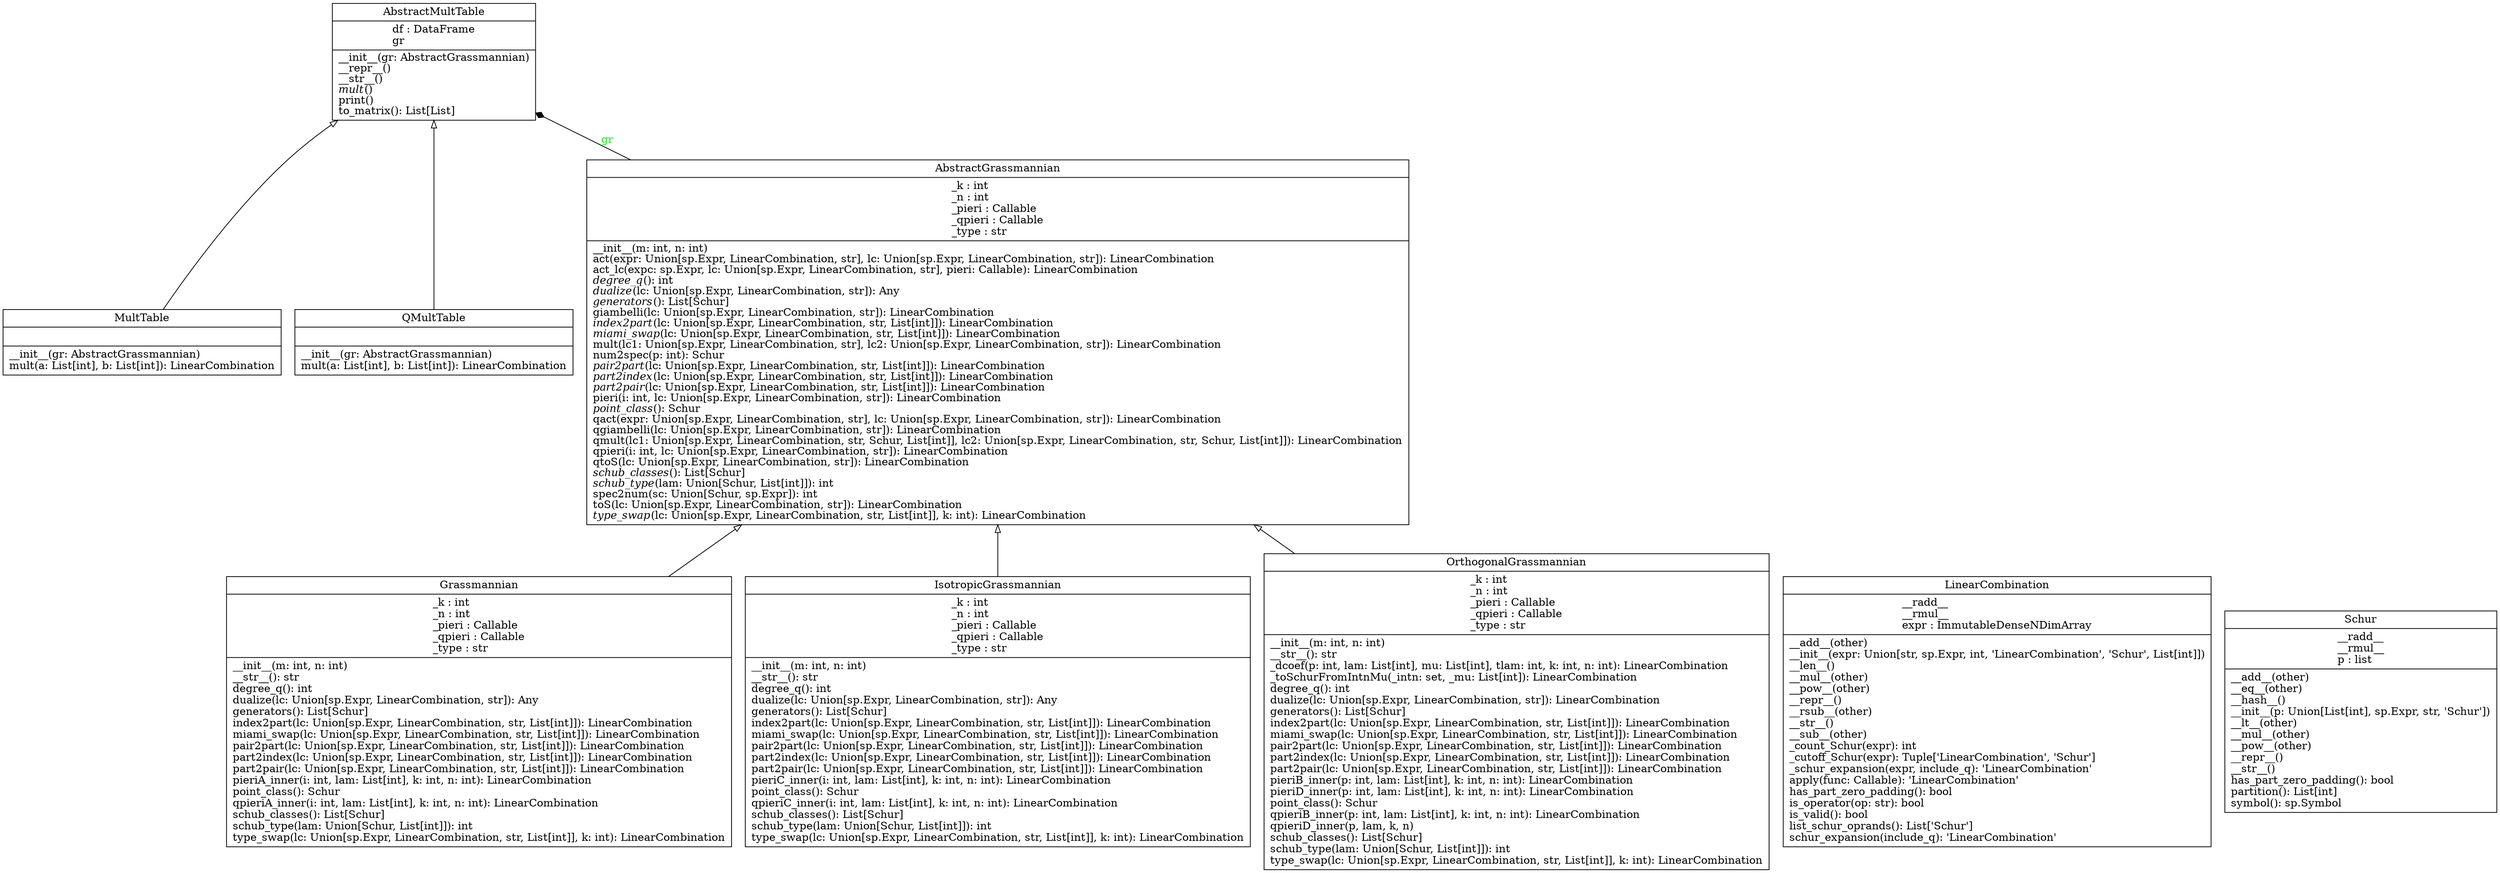digraph "classes_schubertpy" {
rankdir=BT
charset="utf-8"
"schubertpy.schubertpy.abstract_grassmannian.AbstractGrassmannian" [color="black", fontcolor="black", label=<{AbstractGrassmannian|_k : int<br ALIGN="LEFT"/>_n : int<br ALIGN="LEFT"/>_pieri : Callable<br ALIGN="LEFT"/>_qpieri : Callable<br ALIGN="LEFT"/>_type : str<br ALIGN="LEFT"/>|__init__(m: int, n: int)<br ALIGN="LEFT"/>act(expr: Union[sp.Expr, LinearCombination, str], lc: Union[sp.Expr, LinearCombination, str]): LinearCombination<br ALIGN="LEFT"/>act_lc(expc: sp.Expr, lc: Union[sp.Expr, LinearCombination, str], pieri: Callable): LinearCombination<br ALIGN="LEFT"/><I>degree_q</I>(): int<br ALIGN="LEFT"/><I>dualize</I>(lc: Union[sp.Expr, LinearCombination, str]): Any<br ALIGN="LEFT"/><I>generators</I>(): List[Schur]<br ALIGN="LEFT"/>giambelli(lc: Union[sp.Expr, LinearCombination, str]): LinearCombination<br ALIGN="LEFT"/><I>index2part</I>(lc: Union[sp.Expr, LinearCombination, str, List[int]]): LinearCombination<br ALIGN="LEFT"/><I>miami_swap</I>(lc: Union[sp.Expr, LinearCombination, str, List[int]]): LinearCombination<br ALIGN="LEFT"/>mult(lc1: Union[sp.Expr, LinearCombination, str], lc2: Union[sp.Expr, LinearCombination, str]): LinearCombination<br ALIGN="LEFT"/>num2spec(p: int): Schur<br ALIGN="LEFT"/><I>pair2part</I>(lc: Union[sp.Expr, LinearCombination, str, List[int]]): LinearCombination<br ALIGN="LEFT"/><I>part2index</I>(lc: Union[sp.Expr, LinearCombination, str, List[int]]): LinearCombination<br ALIGN="LEFT"/><I>part2pair</I>(lc: Union[sp.Expr, LinearCombination, str, List[int]]): LinearCombination<br ALIGN="LEFT"/>pieri(i: int, lc: Union[sp.Expr, LinearCombination, str]): LinearCombination<br ALIGN="LEFT"/><I>point_class</I>(): Schur<br ALIGN="LEFT"/>qact(expr: Union[sp.Expr, LinearCombination, str], lc: Union[sp.Expr, LinearCombination, str]): LinearCombination<br ALIGN="LEFT"/>qgiambelli(lc: Union[sp.Expr, LinearCombination, str]): LinearCombination<br ALIGN="LEFT"/>qmult(lc1: Union[sp.Expr, LinearCombination, str, Schur, List[int]], lc2: Union[sp.Expr, LinearCombination, str, Schur, List[int]]): LinearCombination<br ALIGN="LEFT"/>qpieri(i: int, lc: Union[sp.Expr, LinearCombination, str]): LinearCombination<br ALIGN="LEFT"/>qtoS(lc: Union[sp.Expr, LinearCombination, str]): LinearCombination<br ALIGN="LEFT"/><I>schub_classes</I>(): List[Schur]<br ALIGN="LEFT"/><I>schub_type</I>(lam: Union[Schur, List[int]]): int<br ALIGN="LEFT"/>spec2num(sc: Union[Schur, sp.Expr]): int<br ALIGN="LEFT"/>toS(lc: Union[sp.Expr, LinearCombination, str]): LinearCombination<br ALIGN="LEFT"/><I>type_swap</I>(lc: Union[sp.Expr, LinearCombination, str, List[int]], k: int): LinearCombination<br ALIGN="LEFT"/>}>, shape="record", style="solid"];
"schubertpy.schubertpy.mult_table.AbstractMultTable" [color="black", fontcolor="black", label=<{AbstractMultTable|df : DataFrame<br ALIGN="LEFT"/>gr<br ALIGN="LEFT"/>|__init__(gr: AbstractGrassmannian)<br ALIGN="LEFT"/>__repr__()<br ALIGN="LEFT"/>__str__()<br ALIGN="LEFT"/><I>mult</I>()<br ALIGN="LEFT"/>print()<br ALIGN="LEFT"/>to_matrix(): List[List]<br ALIGN="LEFT"/>}>, shape="record", style="solid"];
"schubertpy.schubertpy.grassmannian.Grassmannian" [color="black", fontcolor="black", label=<{Grassmannian|_k : int<br ALIGN="LEFT"/>_n : int<br ALIGN="LEFT"/>_pieri : Callable<br ALIGN="LEFT"/>_qpieri : Callable<br ALIGN="LEFT"/>_type : str<br ALIGN="LEFT"/>|__init__(m: int, n: int)<br ALIGN="LEFT"/>__str__(): str<br ALIGN="LEFT"/>degree_q(): int<br ALIGN="LEFT"/>dualize(lc: Union[sp.Expr, LinearCombination, str]): Any<br ALIGN="LEFT"/>generators(): List[Schur]<br ALIGN="LEFT"/>index2part(lc: Union[sp.Expr, LinearCombination, str, List[int]]): LinearCombination<br ALIGN="LEFT"/>miami_swap(lc: Union[sp.Expr, LinearCombination, str, List[int]]): LinearCombination<br ALIGN="LEFT"/>pair2part(lc: Union[sp.Expr, LinearCombination, str, List[int]]): LinearCombination<br ALIGN="LEFT"/>part2index(lc: Union[sp.Expr, LinearCombination, str, List[int]]): LinearCombination<br ALIGN="LEFT"/>part2pair(lc: Union[sp.Expr, LinearCombination, str, List[int]]): LinearCombination<br ALIGN="LEFT"/>pieriA_inner(i: int, lam: List[int], k: int, n: int): LinearCombination<br ALIGN="LEFT"/>point_class(): Schur<br ALIGN="LEFT"/>qpieriA_inner(i: int, lam: List[int], k: int, n: int): LinearCombination<br ALIGN="LEFT"/>schub_classes(): List[Schur]<br ALIGN="LEFT"/>schub_type(lam: Union[Schur, List[int]]): int<br ALIGN="LEFT"/>type_swap(lc: Union[sp.Expr, LinearCombination, str, List[int]], k: int): LinearCombination<br ALIGN="LEFT"/>}>, shape="record", style="solid"];
"schubertpy.schubertpy.isotropic_grassmannian.IsotropicGrassmannian" [color="black", fontcolor="black", label=<{IsotropicGrassmannian|_k : int<br ALIGN="LEFT"/>_n : int<br ALIGN="LEFT"/>_pieri : Callable<br ALIGN="LEFT"/>_qpieri : Callable<br ALIGN="LEFT"/>_type : str<br ALIGN="LEFT"/>|__init__(m: int, n: int)<br ALIGN="LEFT"/>__str__(): str<br ALIGN="LEFT"/>degree_q(): int<br ALIGN="LEFT"/>dualize(lc: Union[sp.Expr, LinearCombination, str]): Any<br ALIGN="LEFT"/>generators(): List[Schur]<br ALIGN="LEFT"/>index2part(lc: Union[sp.Expr, LinearCombination, str, List[int]]): LinearCombination<br ALIGN="LEFT"/>miami_swap(lc: Union[sp.Expr, LinearCombination, str, List[int]]): LinearCombination<br ALIGN="LEFT"/>pair2part(lc: Union[sp.Expr, LinearCombination, str, List[int]]): LinearCombination<br ALIGN="LEFT"/>part2index(lc: Union[sp.Expr, LinearCombination, str, List[int]]): LinearCombination<br ALIGN="LEFT"/>part2pair(lc: Union[sp.Expr, LinearCombination, str, List[int]]): LinearCombination<br ALIGN="LEFT"/>pieriC_inner(i: int, lam: List[int], k: int, n: int): LinearCombination<br ALIGN="LEFT"/>point_class(): Schur<br ALIGN="LEFT"/>qpieriC_inner(i: int, lam: List[int], k: int, n: int): LinearCombination<br ALIGN="LEFT"/>schub_classes(): List[Schur]<br ALIGN="LEFT"/>schub_type(lam: Union[Schur, List[int]]): int<br ALIGN="LEFT"/>type_swap(lc: Union[sp.Expr, LinearCombination, str, List[int]], k: int): LinearCombination<br ALIGN="LEFT"/>}>, shape="record", style="solid"];
"schubertpy.schubertpy.lc.LinearCombination" [color="black", fontcolor="black", label=<{LinearCombination|__radd__<br ALIGN="LEFT"/>__rmul__<br ALIGN="LEFT"/>expr : ImmutableDenseNDimArray<br ALIGN="LEFT"/>|__add__(other)<br ALIGN="LEFT"/>__init__(expr: Union[str, sp.Expr, int, 'LinearCombination', 'Schur', List[int]])<br ALIGN="LEFT"/>__len__()<br ALIGN="LEFT"/>__mul__(other)<br ALIGN="LEFT"/>__pow__(other)<br ALIGN="LEFT"/>__repr__()<br ALIGN="LEFT"/>__rsub__(other)<br ALIGN="LEFT"/>__str__()<br ALIGN="LEFT"/>__sub__(other)<br ALIGN="LEFT"/>_count_Schur(expr): int<br ALIGN="LEFT"/>_cutoff_Schur(expr): Tuple['LinearCombination', 'Schur']<br ALIGN="LEFT"/>_schur_expansion(expr, include_q): 'LinearCombination'<br ALIGN="LEFT"/>apply(func: Callable): 'LinearCombination'<br ALIGN="LEFT"/>has_part_zero_padding(): bool<br ALIGN="LEFT"/>is_operator(op: str): bool<br ALIGN="LEFT"/>is_valid(): bool<br ALIGN="LEFT"/>list_schur_oprands(): List['Schur']<br ALIGN="LEFT"/>schur_expansion(include_q): 'LinearCombination'<br ALIGN="LEFT"/>}>, shape="record", style="solid"];
"schubertpy.schubertpy.mult_table.MultTable" [color="black", fontcolor="black", label=<{MultTable|<br ALIGN="LEFT"/>|__init__(gr: AbstractGrassmannian)<br ALIGN="LEFT"/>mult(a: List[int], b: List[int]): LinearCombination<br ALIGN="LEFT"/>}>, shape="record", style="solid"];
"schubertpy.schubertpy.orthogonal_grassmannian.OrthogonalGrassmannian" [color="black", fontcolor="black", label=<{OrthogonalGrassmannian|_k : int<br ALIGN="LEFT"/>_n : int<br ALIGN="LEFT"/>_pieri : Callable<br ALIGN="LEFT"/>_qpieri : Callable<br ALIGN="LEFT"/>_type : str<br ALIGN="LEFT"/>|__init__(m: int, n: int)<br ALIGN="LEFT"/>__str__(): str<br ALIGN="LEFT"/>_dcoef(p: int, lam: List[int], mu: List[int], tlam: int, k: int, n: int): LinearCombination<br ALIGN="LEFT"/>_toSchurFromIntnMu(_intn: set, _mu: List[int]): LinearCombination<br ALIGN="LEFT"/>degree_q(): int<br ALIGN="LEFT"/>dualize(lc: Union[sp.Expr, LinearCombination, str]): LinearCombination<br ALIGN="LEFT"/>generators(): List[Schur]<br ALIGN="LEFT"/>index2part(lc: Union[sp.Expr, LinearCombination, str, List[int]]): LinearCombination<br ALIGN="LEFT"/>miami_swap(lc: Union[sp.Expr, LinearCombination, str, List[int]]): LinearCombination<br ALIGN="LEFT"/>pair2part(lc: Union[sp.Expr, LinearCombination, str, List[int]]): LinearCombination<br ALIGN="LEFT"/>part2index(lc: Union[sp.Expr, LinearCombination, str, List[int]]): LinearCombination<br ALIGN="LEFT"/>part2pair(lc: Union[sp.Expr, LinearCombination, str, List[int]]): LinearCombination<br ALIGN="LEFT"/>pieriB_inner(p: int, lam: List[int], k: int, n: int): LinearCombination<br ALIGN="LEFT"/>pieriD_inner(p: int, lam: List[int], k: int, n: int): LinearCombination<br ALIGN="LEFT"/>point_class(): Schur<br ALIGN="LEFT"/>qpieriB_inner(p: int, lam: List[int], k: int, n: int): LinearCombination<br ALIGN="LEFT"/>qpieriD_inner(p, lam, k, n)<br ALIGN="LEFT"/>schub_classes(): List[Schur]<br ALIGN="LEFT"/>schub_type(lam: Union[Schur, List[int]]): int<br ALIGN="LEFT"/>type_swap(lc: Union[sp.Expr, LinearCombination, str, List[int]], k: int): LinearCombination<br ALIGN="LEFT"/>}>, shape="record", style="solid"];
"schubertpy.schubertpy.mult_table.QMultTable" [color="black", fontcolor="black", label=<{QMultTable|<br ALIGN="LEFT"/>|__init__(gr: AbstractGrassmannian)<br ALIGN="LEFT"/>mult(a: List[int], b: List[int]): LinearCombination<br ALIGN="LEFT"/>}>, shape="record", style="solid"];
"schubertpy.schubertpy.schur.Schur" [color="black", fontcolor="black", label=<{Schur|__radd__<br ALIGN="LEFT"/>__rmul__<br ALIGN="LEFT"/>p : list<br ALIGN="LEFT"/>|__add__(other)<br ALIGN="LEFT"/>__eq__(other)<br ALIGN="LEFT"/>__hash__()<br ALIGN="LEFT"/>__init__(p: Union[List[int], sp.Expr, str, 'Schur'])<br ALIGN="LEFT"/>__lt__(other)<br ALIGN="LEFT"/>__mul__(other)<br ALIGN="LEFT"/>__pow__(other)<br ALIGN="LEFT"/>__repr__()<br ALIGN="LEFT"/>__str__()<br ALIGN="LEFT"/>has_part_zero_padding(): bool<br ALIGN="LEFT"/>partition(): List[int]<br ALIGN="LEFT"/>symbol(): sp.Symbol<br ALIGN="LEFT"/>}>, shape="record", style="solid"];
"schubertpy.schubertpy.grassmannian.Grassmannian" -> "schubertpy.schubertpy.abstract_grassmannian.AbstractGrassmannian" [arrowhead="empty", arrowtail="none"];
"schubertpy.schubertpy.isotropic_grassmannian.IsotropicGrassmannian" -> "schubertpy.schubertpy.abstract_grassmannian.AbstractGrassmannian" [arrowhead="empty", arrowtail="none"];
"schubertpy.schubertpy.mult_table.MultTable" -> "schubertpy.schubertpy.mult_table.AbstractMultTable" [arrowhead="empty", arrowtail="none"];
"schubertpy.schubertpy.mult_table.QMultTable" -> "schubertpy.schubertpy.mult_table.AbstractMultTable" [arrowhead="empty", arrowtail="none"];
"schubertpy.schubertpy.orthogonal_grassmannian.OrthogonalGrassmannian" -> "schubertpy.schubertpy.abstract_grassmannian.AbstractGrassmannian" [arrowhead="empty", arrowtail="none"];
"schubertpy.schubertpy.abstract_grassmannian.AbstractGrassmannian" -> "schubertpy.schubertpy.mult_table.AbstractMultTable" [arrowhead="diamond", arrowtail="none", fontcolor="green", label="gr", style="solid"];
}
